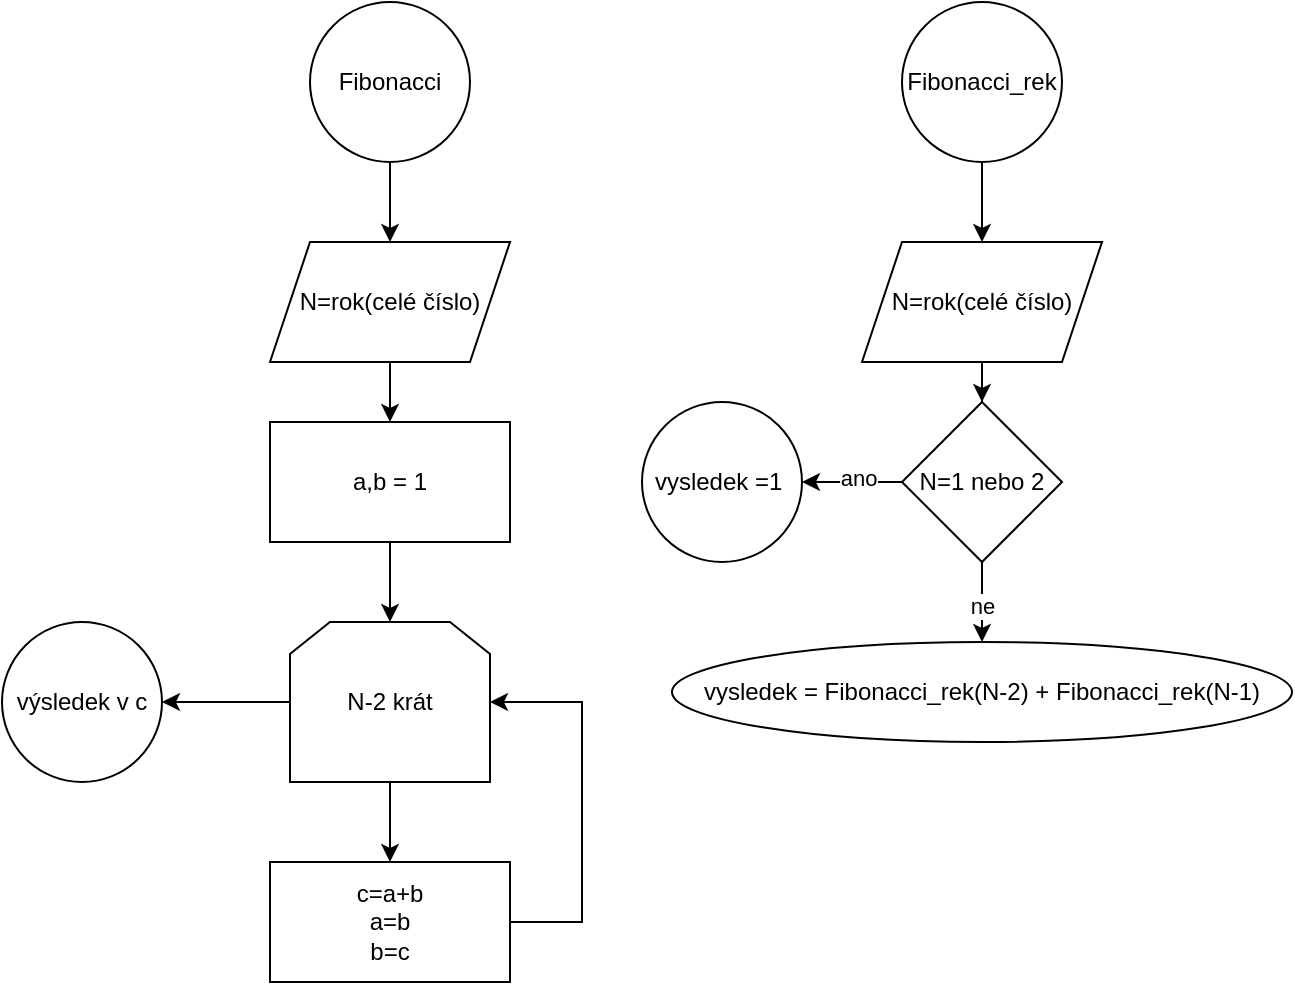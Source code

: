 <mxfile version="23.1.1" type="device">
  <diagram name="Stránka-1" id="fCRRNz5w919-U5NtfsEV">
    <mxGraphModel dx="976" dy="546" grid="1" gridSize="10" guides="1" tooltips="1" connect="1" arrows="1" fold="1" page="1" pageScale="1" pageWidth="827" pageHeight="1169" math="0" shadow="0">
      <root>
        <mxCell id="0" />
        <mxCell id="1" parent="0" />
        <mxCell id="0v8dPHS8Fib6eOv3jz4j-3" value="" style="edgeStyle=orthogonalEdgeStyle;rounded=0;orthogonalLoop=1;jettySize=auto;html=1;" edge="1" parent="1" source="0v8dPHS8Fib6eOv3jz4j-1" target="0v8dPHS8Fib6eOv3jz4j-4">
          <mxGeometry relative="1" as="geometry">
            <mxPoint x="414" y="370.0" as="targetPoint" />
          </mxGeometry>
        </mxCell>
        <mxCell id="0v8dPHS8Fib6eOv3jz4j-1" value="Fibonacci" style="ellipse;whiteSpace=wrap;html=1;aspect=fixed;" vertex="1" parent="1">
          <mxGeometry x="374" y="250" width="80" height="80" as="geometry" />
        </mxCell>
        <mxCell id="0v8dPHS8Fib6eOv3jz4j-6" value="" style="edgeStyle=orthogonalEdgeStyle;rounded=0;orthogonalLoop=1;jettySize=auto;html=1;" edge="1" parent="1" source="0v8dPHS8Fib6eOv3jz4j-4" target="0v8dPHS8Fib6eOv3jz4j-5">
          <mxGeometry relative="1" as="geometry" />
        </mxCell>
        <mxCell id="0v8dPHS8Fib6eOv3jz4j-4" value="N=rok(celé číslo)" style="shape=parallelogram;perimeter=parallelogramPerimeter;whiteSpace=wrap;html=1;fixedSize=1;" vertex="1" parent="1">
          <mxGeometry x="354" y="370" width="120" height="60" as="geometry" />
        </mxCell>
        <mxCell id="0v8dPHS8Fib6eOv3jz4j-11" style="edgeStyle=orthogonalEdgeStyle;rounded=0;orthogonalLoop=1;jettySize=auto;html=1;exitX=0.5;exitY=1;exitDx=0;exitDy=0;" edge="1" parent="1" source="0v8dPHS8Fib6eOv3jz4j-5" target="0v8dPHS8Fib6eOv3jz4j-9">
          <mxGeometry relative="1" as="geometry" />
        </mxCell>
        <mxCell id="0v8dPHS8Fib6eOv3jz4j-5" value="a,b = 1" style="whiteSpace=wrap;html=1;" vertex="1" parent="1">
          <mxGeometry x="354" y="460" width="120" height="60" as="geometry" />
        </mxCell>
        <mxCell id="0v8dPHS8Fib6eOv3jz4j-13" value="" style="edgeStyle=orthogonalEdgeStyle;rounded=0;orthogonalLoop=1;jettySize=auto;html=1;" edge="1" parent="1" source="0v8dPHS8Fib6eOv3jz4j-9" target="0v8dPHS8Fib6eOv3jz4j-14">
          <mxGeometry relative="1" as="geometry">
            <mxPoint x="414" y="720" as="targetPoint" />
          </mxGeometry>
        </mxCell>
        <mxCell id="0v8dPHS8Fib6eOv3jz4j-17" value="" style="edgeStyle=orthogonalEdgeStyle;rounded=0;orthogonalLoop=1;jettySize=auto;html=1;" edge="1" parent="1" source="0v8dPHS8Fib6eOv3jz4j-9" target="0v8dPHS8Fib6eOv3jz4j-16">
          <mxGeometry relative="1" as="geometry" />
        </mxCell>
        <mxCell id="0v8dPHS8Fib6eOv3jz4j-9" value="N-2 krát" style="shape=loopLimit;whiteSpace=wrap;html=1;" vertex="1" parent="1">
          <mxGeometry x="364" y="560" width="100" height="80" as="geometry" />
        </mxCell>
        <mxCell id="0v8dPHS8Fib6eOv3jz4j-15" style="edgeStyle=orthogonalEdgeStyle;rounded=0;orthogonalLoop=1;jettySize=auto;html=1;exitX=1;exitY=0.5;exitDx=0;exitDy=0;entryX=1;entryY=0.5;entryDx=0;entryDy=0;" edge="1" parent="1" source="0v8dPHS8Fib6eOv3jz4j-14" target="0v8dPHS8Fib6eOv3jz4j-9">
          <mxGeometry relative="1" as="geometry">
            <Array as="points">
              <mxPoint x="510" y="710" />
              <mxPoint x="510" y="600" />
            </Array>
          </mxGeometry>
        </mxCell>
        <mxCell id="0v8dPHS8Fib6eOv3jz4j-14" value="c=a+b&lt;br&gt;a=b&lt;br&gt;b=c" style="rounded=0;whiteSpace=wrap;html=1;" vertex="1" parent="1">
          <mxGeometry x="354" y="680" width="120" height="60" as="geometry" />
        </mxCell>
        <mxCell id="0v8dPHS8Fib6eOv3jz4j-16" value="výsledek v c" style="ellipse;whiteSpace=wrap;html=1;" vertex="1" parent="1">
          <mxGeometry x="220" y="560" width="80" height="80" as="geometry" />
        </mxCell>
        <mxCell id="0v8dPHS8Fib6eOv3jz4j-18" value="" style="edgeStyle=orthogonalEdgeStyle;rounded=0;orthogonalLoop=1;jettySize=auto;html=1;" edge="1" parent="1" source="0v8dPHS8Fib6eOv3jz4j-19" target="0v8dPHS8Fib6eOv3jz4j-20">
          <mxGeometry relative="1" as="geometry">
            <mxPoint x="690" y="370.0" as="targetPoint" />
          </mxGeometry>
        </mxCell>
        <mxCell id="0v8dPHS8Fib6eOv3jz4j-19" value="Fibonacci_rek" style="ellipse;whiteSpace=wrap;html=1;aspect=fixed;" vertex="1" parent="1">
          <mxGeometry x="670" y="250" width="80" height="80" as="geometry" />
        </mxCell>
        <mxCell id="0v8dPHS8Fib6eOv3jz4j-23" style="edgeStyle=orthogonalEdgeStyle;rounded=0;orthogonalLoop=1;jettySize=auto;html=1;entryX=0.5;entryY=0;entryDx=0;entryDy=0;" edge="1" parent="1" source="0v8dPHS8Fib6eOv3jz4j-20" target="0v8dPHS8Fib6eOv3jz4j-22">
          <mxGeometry relative="1" as="geometry" />
        </mxCell>
        <mxCell id="0v8dPHS8Fib6eOv3jz4j-20" value="N=rok(celé číslo)" style="shape=parallelogram;perimeter=parallelogramPerimeter;whiteSpace=wrap;html=1;fixedSize=1;" vertex="1" parent="1">
          <mxGeometry x="650" y="370" width="120" height="60" as="geometry" />
        </mxCell>
        <mxCell id="0v8dPHS8Fib6eOv3jz4j-25" style="edgeStyle=orthogonalEdgeStyle;rounded=0;orthogonalLoop=1;jettySize=auto;html=1;entryX=1;entryY=0.5;entryDx=0;entryDy=0;" edge="1" parent="1" source="0v8dPHS8Fib6eOv3jz4j-22" target="0v8dPHS8Fib6eOv3jz4j-24">
          <mxGeometry relative="1" as="geometry" />
        </mxCell>
        <mxCell id="0v8dPHS8Fib6eOv3jz4j-26" value="ano" style="edgeLabel;html=1;align=center;verticalAlign=middle;resizable=0;points=[];" vertex="1" connectable="0" parent="0v8dPHS8Fib6eOv3jz4j-25">
          <mxGeometry x="-0.098" y="-2" relative="1" as="geometry">
            <mxPoint as="offset" />
          </mxGeometry>
        </mxCell>
        <mxCell id="0v8dPHS8Fib6eOv3jz4j-31" style="edgeStyle=orthogonalEdgeStyle;rounded=0;orthogonalLoop=1;jettySize=auto;html=1;" edge="1" parent="1" source="0v8dPHS8Fib6eOv3jz4j-22" target="0v8dPHS8Fib6eOv3jz4j-33">
          <mxGeometry relative="1" as="geometry">
            <mxPoint x="745" y="560" as="targetPoint" />
          </mxGeometry>
        </mxCell>
        <mxCell id="0v8dPHS8Fib6eOv3jz4j-32" value="ne" style="edgeLabel;html=1;align=center;verticalAlign=middle;resizable=0;points=[];" vertex="1" connectable="0" parent="0v8dPHS8Fib6eOv3jz4j-31">
          <mxGeometry x="0.109" relative="1" as="geometry">
            <mxPoint as="offset" />
          </mxGeometry>
        </mxCell>
        <mxCell id="0v8dPHS8Fib6eOv3jz4j-22" value="N=1 nebo 2" style="rhombus;whiteSpace=wrap;html=1;" vertex="1" parent="1">
          <mxGeometry x="670" y="450" width="80" height="80" as="geometry" />
        </mxCell>
        <mxCell id="0v8dPHS8Fib6eOv3jz4j-24" value="vysledek =1&amp;nbsp;" style="ellipse;whiteSpace=wrap;html=1;aspect=fixed;" vertex="1" parent="1">
          <mxGeometry x="540" y="450" width="80" height="80" as="geometry" />
        </mxCell>
        <mxCell id="0v8dPHS8Fib6eOv3jz4j-33" value="vysledek = Fibonacci_rek(N-2) + Fibonacci_rek(N-1)" style="ellipse;whiteSpace=wrap;html=1;" vertex="1" parent="1">
          <mxGeometry x="555" y="570" width="310" height="50" as="geometry" />
        </mxCell>
      </root>
    </mxGraphModel>
  </diagram>
</mxfile>
